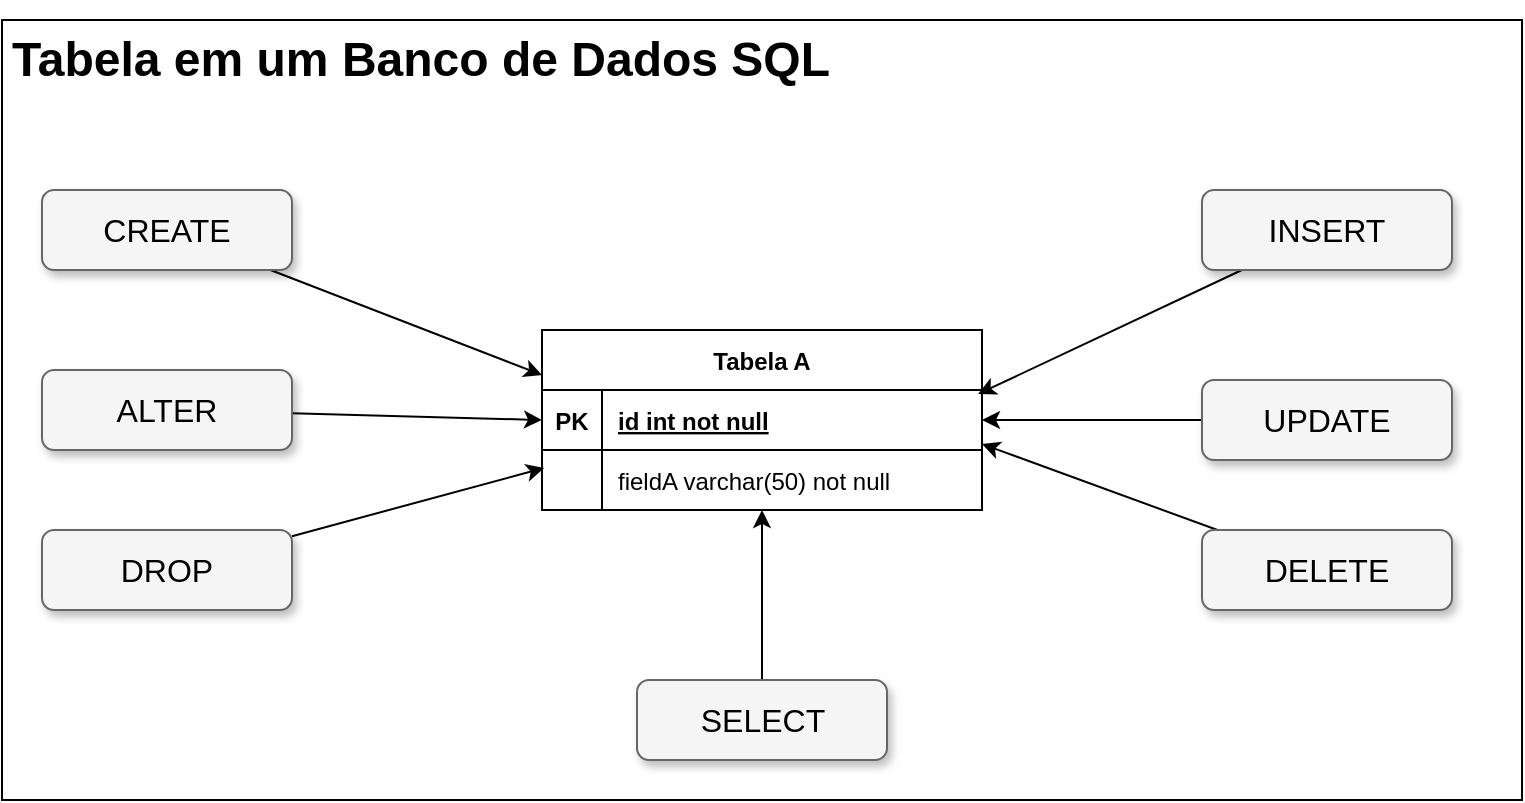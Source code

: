 <mxfile version="13.7.9" type="embed" pages="3"><diagram id="HG-xDJjMGS4tW4KA2N-7" name="Tabela"><mxGraphModel dx="1028" dy="754" grid="0" gridSize="10" guides="1" tooltips="1" connect="1" arrows="1" fold="1" page="0" pageScale="1" pageWidth="827" pageHeight="1169" math="0" shadow="0"><root><mxCell id="0"/><mxCell id="1" parent="0"/><mxCell id="41" value="&lt;h1&gt;Tabela em um Banco de Dados SQL&lt;/h1&gt;" style="text;html=1;fillColor=none;spacing=5;spacingTop=-20;whiteSpace=wrap;overflow=hidden;rounded=0;strokeColor=#000000;" parent="1" vertex="1"><mxGeometry x="40" y="130" width="760" height="390" as="geometry"/></mxCell><mxCell id="35" style="rounded=0;orthogonalLoop=1;jettySize=auto;html=1;entryX=0;entryY=0.25;entryDx=0;entryDy=0;fontSize=25;" parent="1" source="29" target="15" edge="1"><mxGeometry relative="1" as="geometry"/></mxCell><mxCell id="29" value="CREATE" style="whiteSpace=wrap;html=1;rounded=1;shadow=1;strokeWidth=1;fontSize=16;align=center;fillColor=#f5f5f5;strokeColor=#666666;" parent="1" vertex="1"><mxGeometry x="60" y="215" width="125" height="40" as="geometry"/></mxCell><mxCell id="36" style="edgeStyle=none;rounded=0;orthogonalLoop=1;jettySize=auto;html=1;entryX=0;entryY=0.5;entryDx=0;entryDy=0;fontSize=25;" parent="1" source="30" target="16" edge="1"><mxGeometry relative="1" as="geometry"/></mxCell><mxCell id="30" value="ALTER" style="whiteSpace=wrap;html=1;rounded=1;shadow=1;strokeWidth=1;fontSize=16;align=center;fillColor=#f5f5f5;strokeColor=#666666;" parent="1" vertex="1"><mxGeometry x="60" y="305" width="125" height="40" as="geometry"/></mxCell><mxCell id="37" style="edgeStyle=none;rounded=0;orthogonalLoop=1;jettySize=auto;html=1;entryX=0.005;entryY=0.3;entryDx=0;entryDy=0;entryPerimeter=0;fontSize=25;" parent="1" source="31" target="19" edge="1"><mxGeometry relative="1" as="geometry"/></mxCell><mxCell id="31" value="DROP" style="whiteSpace=wrap;html=1;rounded=1;shadow=1;strokeWidth=1;fontSize=16;align=center;fillColor=#f5f5f5;strokeColor=#666666;" parent="1" vertex="1"><mxGeometry x="60" y="385" width="125" height="40" as="geometry"/></mxCell><mxCell id="38" style="edgeStyle=none;rounded=0;orthogonalLoop=1;jettySize=auto;html=1;entryX=0.991;entryY=0.356;entryDx=0;entryDy=0;entryPerimeter=0;fontSize=25;" parent="1" source="32" target="15" edge="1"><mxGeometry relative="1" as="geometry"/></mxCell><mxCell id="32" value="INSERT" style="whiteSpace=wrap;html=1;rounded=1;shadow=1;strokeWidth=1;fontSize=16;align=center;fillColor=#f5f5f5;strokeColor=#666666;" parent="1" vertex="1"><mxGeometry x="640" y="215" width="125" height="40" as="geometry"/></mxCell><mxCell id="39" style="edgeStyle=none;rounded=0;orthogonalLoop=1;jettySize=auto;html=1;fontSize=25;" parent="1" source="33" target="16" edge="1"><mxGeometry relative="1" as="geometry"/></mxCell><mxCell id="33" value="UPDATE" style="whiteSpace=wrap;html=1;rounded=1;shadow=1;strokeWidth=1;fontSize=16;align=center;fillColor=#f5f5f5;strokeColor=#666666;" parent="1" vertex="1"><mxGeometry x="640" y="310" width="125" height="40" as="geometry"/></mxCell><mxCell id="40" style="edgeStyle=none;rounded=0;orthogonalLoop=1;jettySize=auto;html=1;entryX=1;entryY=-0.1;entryDx=0;entryDy=0;entryPerimeter=0;fontSize=25;" parent="1" source="34" target="19" edge="1"><mxGeometry relative="1" as="geometry"/></mxCell><mxCell id="34" value="DELETE" style="whiteSpace=wrap;html=1;rounded=1;shadow=1;strokeWidth=1;fontSize=16;align=center;fillColor=#f5f5f5;strokeColor=#666666;" parent="1" vertex="1"><mxGeometry x="640" y="385" width="125" height="40" as="geometry"/></mxCell><mxCell id="15" value="Tabela A" style="shape=table;startSize=30;container=1;collapsible=1;childLayout=tableLayout;fixedRows=1;rowLines=0;fontStyle=1;align=center;resizeLast=1;fontSize=12;" parent="1" vertex="1"><mxGeometry x="310" y="285" width="220" height="90" as="geometry"/></mxCell><mxCell id="16" value="" style="shape=partialRectangle;collapsible=0;dropTarget=0;pointerEvents=0;fillColor=none;top=0;left=0;bottom=1;right=0;points=[[0,0.5],[1,0.5]];portConstraint=eastwest;fontSize=12;" parent="15" vertex="1"><mxGeometry y="30" width="220" height="30" as="geometry"/></mxCell><mxCell id="17" value="PK" style="shape=partialRectangle;connectable=0;fillColor=none;top=0;left=0;bottom=0;right=0;fontStyle=1;overflow=hidden;fontSize=12;" parent="16" vertex="1"><mxGeometry width="30" height="30" as="geometry"/></mxCell><mxCell id="18" value="id int not null" style="shape=partialRectangle;connectable=0;fillColor=none;top=0;left=0;bottom=0;right=0;align=left;spacingLeft=6;fontStyle=5;overflow=hidden;fontSize=12;" parent="16" vertex="1"><mxGeometry x="30" width="190" height="30" as="geometry"/></mxCell><mxCell id="19" value="" style="shape=partialRectangle;collapsible=0;dropTarget=0;pointerEvents=0;fillColor=none;top=0;left=0;bottom=0;right=0;points=[[0,0.5],[1,0.5]];portConstraint=eastwest;fontSize=12;" parent="15" vertex="1"><mxGeometry y="60" width="220" height="30" as="geometry"/></mxCell><mxCell id="20" value="" style="shape=partialRectangle;connectable=0;fillColor=none;top=0;left=0;bottom=0;right=0;editable=1;overflow=hidden;fontSize=12;" parent="19" vertex="1"><mxGeometry width="30" height="30" as="geometry"/></mxCell><mxCell id="21" value="fieldA varchar(50) not null" style="shape=partialRectangle;connectable=0;fillColor=none;top=0;left=0;bottom=0;right=0;align=left;spacingLeft=6;overflow=hidden;fontSize=12;" parent="19" vertex="1"><mxGeometry x="30" width="190" height="30" as="geometry"/></mxCell><mxCell id="43" style="edgeStyle=none;rounded=0;orthogonalLoop=1;jettySize=auto;html=1;fontSize=25;" parent="1" source="42" target="19" edge="1"><mxGeometry relative="1" as="geometry"/></mxCell><mxCell id="42" value="SELECT" style="whiteSpace=wrap;html=1;rounded=1;shadow=1;strokeWidth=1;fontSize=16;align=center;fillColor=#f5f5f5;strokeColor=#666666;" parent="1" vertex="1"><mxGeometry x="357.5" y="460" width="125" height="40" as="geometry"/></mxCell></root></mxGraphModel></diagram><diagram name="Select" id="_n_W98auBF9eRMgZdzvk"><mxGraphModel dx="1469" dy="1077" grid="0" gridSize="10" guides="1" tooltips="1" connect="1" arrows="1" fold="1" page="0" pageScale="1" pageWidth="827" pageHeight="1169" math="0" shadow="0"><root><mxCell id="fpt21rZaqPMI40TDleuf-0"/><mxCell id="fpt21rZaqPMI40TDleuf-1" parent="fpt21rZaqPMI40TDleuf-0"/><mxCell id="fpt21rZaqPMI40TDleuf-2" value="&lt;h1&gt;Estrutura de um Select&lt;/h1&gt;" style="text;html=1;fillColor=none;spacing=5;spacingTop=-20;whiteSpace=wrap;overflow=hidden;rounded=0;strokeColor=#000000;" parent="fpt21rZaqPMI40TDleuf-1" vertex="1"><mxGeometry x="60" y="130" width="870" height="1000" as="geometry"/></mxCell><mxCell id="fpt21rZaqPMI40TDleuf-10" value="SELECT" style="whiteSpace=wrap;html=1;rounded=1;shadow=1;strokeWidth=1;fontSize=16;align=center;fillColor=#f5f5f5;strokeColor=#666666;" parent="fpt21rZaqPMI40TDleuf-1" vertex="1"><mxGeometry x="90" y="220" width="125" height="40" as="geometry"/></mxCell><mxCell id="fpt21rZaqPMI40TDleuf-12" value="FROM" style="whiteSpace=wrap;html=1;rounded=1;shadow=1;strokeWidth=1;fontSize=16;align=center;fillColor=#f5f5f5;strokeColor=#666666;" parent="fpt21rZaqPMI40TDleuf-1" vertex="1"><mxGeometry x="357.5" y="220" width="125" height="40" as="geometry"/></mxCell><mxCell id="fpt21rZaqPMI40TDleuf-14" value="INNER JOIN" style="whiteSpace=wrap;html=1;rounded=1;shadow=1;strokeWidth=1;fontSize=16;align=center;fillColor=#f5f5f5;strokeColor=#666666;" parent="fpt21rZaqPMI40TDleuf-1" vertex="1"><mxGeometry x="357.5" y="280" width="125" height="40" as="geometry"/></mxCell><mxCell id="fpt21rZaqPMI40TDleuf-23" value="WHERE" style="whiteSpace=wrap;html=1;rounded=1;shadow=1;strokeWidth=1;fontSize=16;align=center;fillColor=#f5f5f5;strokeColor=#666666;" parent="fpt21rZaqPMI40TDleuf-1" vertex="1"><mxGeometry x="97.5" y="480" width="125" height="40" as="geometry"/></mxCell><mxCell id="fpt21rZaqPMI40TDleuf-24" value="&amp;lt;atributos | * &amp;gt;" style="whiteSpace=wrap;html=1;rounded=1;shadow=1;strokeWidth=1;fontSize=16;align=center;fillColor=#f5f5f5;strokeColor=#666666;" parent="fpt21rZaqPMI40TDleuf-1" vertex="1"><mxGeometry x="220" y="220" width="125" height="40" as="geometry"/></mxCell><mxCell id="fpt21rZaqPMI40TDleuf-25" value="&amp;lt;nome tabela&amp;gt;" style="whiteSpace=wrap;html=1;rounded=1;shadow=1;strokeWidth=1;fontSize=16;align=center;fillColor=#f5f5f5;strokeColor=#666666;" parent="fpt21rZaqPMI40TDleuf-1" vertex="1"><mxGeometry x="490" y="220" width="125" height="40" as="geometry"/></mxCell><mxCell id="fpt21rZaqPMI40TDleuf-26" value="&amp;lt;nome tabela&amp;gt;" style="whiteSpace=wrap;html=1;rounded=1;shadow=1;strokeWidth=1;fontSize=16;align=center;fillColor=#f5f5f5;strokeColor=#666666;" parent="fpt21rZaqPMI40TDleuf-1" vertex="1"><mxGeometry x="490" y="280" width="125" height="40" as="geometry"/></mxCell><mxCell id="fpt21rZaqPMI40TDleuf-27" value="&amp;lt;criterio&amp;gt;" style="whiteSpace=wrap;html=1;rounded=1;shadow=1;strokeWidth=1;fontSize=16;align=center;fillColor=#f5f5f5;strokeColor=#666666;" parent="fpt21rZaqPMI40TDleuf-1" vertex="1"><mxGeometry x="227.5" y="480" width="125" height="40" as="geometry"/></mxCell><mxCell id="fpt21rZaqPMI40TDleuf-28" value="AND" style="whiteSpace=wrap;html=1;rounded=1;shadow=1;strokeWidth=1;fontSize=16;align=center;fillColor=#f5f5f5;strokeColor=#666666;" parent="fpt21rZaqPMI40TDleuf-1" vertex="1"><mxGeometry x="365" y="480" width="125" height="40" as="geometry"/></mxCell><mxCell id="fpt21rZaqPMI40TDleuf-29" value="&amp;lt;criterio&amp;gt;" style="whiteSpace=wrap;html=1;rounded=1;shadow=1;strokeWidth=1;fontSize=16;align=center;fillColor=#f5f5f5;strokeColor=#666666;" parent="fpt21rZaqPMI40TDleuf-1" vertex="1"><mxGeometry x="502.5" y="480" width="125" height="40" as="geometry"/></mxCell><mxCell id="fpt21rZaqPMI40TDleuf-30" value="OR" style="whiteSpace=wrap;html=1;rounded=1;shadow=1;strokeWidth=1;fontSize=16;align=center;fillColor=#f5f5f5;strokeColor=#666666;" parent="fpt21rZaqPMI40TDleuf-1" vertex="1"><mxGeometry x="365" y="530" width="125" height="40" as="geometry"/></mxCell><mxCell id="fpt21rZaqPMI40TDleuf-31" value="&amp;lt;criterio&amp;gt;" style="whiteSpace=wrap;html=1;rounded=1;shadow=1;strokeWidth=1;fontSize=16;align=center;fillColor=#f5f5f5;strokeColor=#666666;" parent="fpt21rZaqPMI40TDleuf-1" vertex="1"><mxGeometry x="502.5" y="530" width="125" height="40" as="geometry"/></mxCell><mxCell id="fpt21rZaqPMI40TDleuf-32" value="ON" style="whiteSpace=wrap;html=1;rounded=1;shadow=1;strokeWidth=1;fontSize=16;align=center;fillColor=#f5f5f5;strokeColor=#666666;" parent="fpt21rZaqPMI40TDleuf-1" vertex="1"><mxGeometry x="490" y="330" width="125" height="40" as="geometry"/></mxCell><mxCell id="fpt21rZaqPMI40TDleuf-33" value="&amp;lt;criterio&amp;gt;" style="whiteSpace=wrap;html=1;rounded=1;shadow=1;strokeWidth=1;fontSize=16;align=center;fillColor=#f5f5f5;strokeColor=#666666;" parent="fpt21rZaqPMI40TDleuf-1" vertex="1"><mxGeometry x="620" y="330" width="125" height="40" as="geometry"/></mxCell><mxCell id="fpt21rZaqPMI40TDleuf-34" value="&amp;lt;outros joins&amp;gt;" style="whiteSpace=wrap;html=1;rounded=1;shadow=1;strokeWidth=1;fontSize=16;align=center;fillColor=#f5f5f5;strokeColor=#666666;" parent="fpt21rZaqPMI40TDleuf-1" vertex="1"><mxGeometry x="358.75" y="375" width="125" height="40" as="geometry"/></mxCell><mxCell id="fpt21rZaqPMI40TDleuf-35" value="&amp;lt;nome tabela&amp;gt;" style="whiteSpace=wrap;html=1;rounded=1;shadow=1;strokeWidth=1;fontSize=16;align=center;fillColor=#f5f5f5;strokeColor=#666666;" parent="fpt21rZaqPMI40TDleuf-1" vertex="1"><mxGeometry x="491.25" y="375" width="125" height="40" as="geometry"/></mxCell><mxCell id="fpt21rZaqPMI40TDleuf-36" value="ON" style="whiteSpace=wrap;html=1;rounded=1;shadow=1;strokeWidth=1;fontSize=16;align=center;fillColor=#f5f5f5;strokeColor=#666666;" parent="fpt21rZaqPMI40TDleuf-1" vertex="1"><mxGeometry x="491.25" y="425" width="125" height="40" as="geometry"/></mxCell><mxCell id="fpt21rZaqPMI40TDleuf-37" value="&amp;lt;criterio&amp;gt;" style="whiteSpace=wrap;html=1;rounded=1;shadow=1;strokeWidth=1;fontSize=16;align=center;fillColor=#f5f5f5;strokeColor=#666666;" parent="fpt21rZaqPMI40TDleuf-1" vertex="1"><mxGeometry x="621.25" y="425" width="125" height="40" as="geometry"/></mxCell><mxCell id="fpt21rZaqPMI40TDleuf-38" value="BETWEEN" style="whiteSpace=wrap;html=1;rounded=1;shadow=1;strokeWidth=1;fontSize=16;align=center;fillColor=#f5f5f5;strokeColor=#666666;" parent="fpt21rZaqPMI40TDleuf-1" vertex="1"><mxGeometry x="365" y="580" width="125" height="40" as="geometry"/></mxCell><mxCell id="fpt21rZaqPMI40TDleuf-39" value="&amp;lt;criterio&amp;gt;" style="whiteSpace=wrap;html=1;rounded=1;shadow=1;strokeWidth=1;fontSize=16;align=center;fillColor=#f5f5f5;strokeColor=#666666;" parent="fpt21rZaqPMI40TDleuf-1" vertex="1"><mxGeometry x="502.5" y="580" width="125" height="40" as="geometry"/></mxCell><mxCell id="fpt21rZaqPMI40TDleuf-40" value="AND" style="whiteSpace=wrap;html=1;rounded=1;shadow=1;strokeWidth=1;fontSize=16;align=center;fillColor=#f5f5f5;strokeColor=#666666;" parent="fpt21rZaqPMI40TDleuf-1" vertex="1"><mxGeometry x="630" y="580" width="125" height="40" as="geometry"/></mxCell><mxCell id="fpt21rZaqPMI40TDleuf-41" value="&amp;lt;criterio&amp;gt;" style="whiteSpace=wrap;html=1;rounded=1;shadow=1;strokeWidth=1;fontSize=16;align=center;fillColor=#f5f5f5;strokeColor=#666666;" parent="fpt21rZaqPMI40TDleuf-1" vertex="1"><mxGeometry x="767.5" y="580" width="125" height="40" as="geometry"/></mxCell><mxCell id="fpt21rZaqPMI40TDleuf-42" value="LIKE" style="whiteSpace=wrap;html=1;rounded=1;shadow=1;strokeWidth=1;fontSize=16;align=center;fillColor=#f5f5f5;strokeColor=#666666;" parent="fpt21rZaqPMI40TDleuf-1" vertex="1"><mxGeometry x="366.25" y="630" width="125" height="40" as="geometry"/></mxCell><mxCell id="fpt21rZaqPMI40TDleuf-43" value="&amp;lt;criterio&amp;gt;" style="whiteSpace=wrap;html=1;rounded=1;shadow=1;strokeWidth=1;fontSize=16;align=center;fillColor=#f5f5f5;strokeColor=#666666;" parent="fpt21rZaqPMI40TDleuf-1" vertex="1"><mxGeometry x="502.5" y="630" width="125" height="40" as="geometry"/></mxCell><mxCell id="fpt21rZaqPMI40TDleuf-44" value="GROUP BY" style="whiteSpace=wrap;html=1;rounded=1;shadow=1;strokeWidth=1;fontSize=16;align=center;fillColor=#f5f5f5;strokeColor=#666666;" parent="fpt21rZaqPMI40TDleuf-1" vertex="1"><mxGeometry x="102.5" y="750" width="125" height="40" as="geometry"/></mxCell><mxCell id="fpt21rZaqPMI40TDleuf-45" value="&amp;lt;atributos&amp;gt;" style="whiteSpace=wrap;html=1;rounded=1;shadow=1;strokeWidth=1;fontSize=16;align=center;fillColor=#f5f5f5;strokeColor=#666666;" parent="fpt21rZaqPMI40TDleuf-1" vertex="1"><mxGeometry x="232.5" y="750" width="125" height="40" as="geometry"/></mxCell><mxCell id="fpt21rZaqPMI40TDleuf-46" value="HAVING" style="whiteSpace=wrap;html=1;rounded=1;shadow=1;strokeWidth=1;fontSize=16;align=center;fillColor=#f5f5f5;strokeColor=#666666;" parent="fpt21rZaqPMI40TDleuf-1" vertex="1"><mxGeometry x="102.5" y="800" width="125" height="40" as="geometry"/></mxCell><mxCell id="fpt21rZaqPMI40TDleuf-48" value="&amp;lt;criterio&amp;gt;" style="whiteSpace=wrap;html=1;rounded=1;shadow=1;strokeWidth=1;fontSize=16;align=center;fillColor=#f5f5f5;strokeColor=#666666;" parent="fpt21rZaqPMI40TDleuf-1" vertex="1"><mxGeometry x="232.5" y="800" width="125" height="40" as="geometry"/></mxCell><mxCell id="fpt21rZaqPMI40TDleuf-49" value="AND" style="whiteSpace=wrap;html=1;rounded=1;shadow=1;strokeWidth=1;fontSize=16;align=center;fillColor=#f5f5f5;strokeColor=#666666;" parent="fpt21rZaqPMI40TDleuf-1" vertex="1"><mxGeometry x="370" y="800" width="125" height="40" as="geometry"/></mxCell><mxCell id="fpt21rZaqPMI40TDleuf-50" value="&amp;lt;criterio&amp;gt;" style="whiteSpace=wrap;html=1;rounded=1;shadow=1;strokeWidth=1;fontSize=16;align=center;fillColor=#f5f5f5;strokeColor=#666666;" parent="fpt21rZaqPMI40TDleuf-1" vertex="1"><mxGeometry x="507.5" y="800" width="125" height="40" as="geometry"/></mxCell><mxCell id="fpt21rZaqPMI40TDleuf-51" value="OR" style="whiteSpace=wrap;html=1;rounded=1;shadow=1;strokeWidth=1;fontSize=16;align=center;fillColor=#f5f5f5;strokeColor=#666666;" parent="fpt21rZaqPMI40TDleuf-1" vertex="1"><mxGeometry x="370" y="850" width="125" height="40" as="geometry"/></mxCell><mxCell id="fpt21rZaqPMI40TDleuf-52" value="&amp;lt;criterio&amp;gt;" style="whiteSpace=wrap;html=1;rounded=1;shadow=1;strokeWidth=1;fontSize=16;align=center;fillColor=#f5f5f5;strokeColor=#666666;" parent="fpt21rZaqPMI40TDleuf-1" vertex="1"><mxGeometry x="507.5" y="850" width="125" height="40" as="geometry"/></mxCell><mxCell id="fpt21rZaqPMI40TDleuf-53" value="BETWEEN" style="whiteSpace=wrap;html=1;rounded=1;shadow=1;strokeWidth=1;fontSize=16;align=center;fillColor=#f5f5f5;strokeColor=#666666;" parent="fpt21rZaqPMI40TDleuf-1" vertex="1"><mxGeometry x="370" y="900" width="125" height="40" as="geometry"/></mxCell><mxCell id="fpt21rZaqPMI40TDleuf-54" value="&amp;lt;criterio&amp;gt;" style="whiteSpace=wrap;html=1;rounded=1;shadow=1;strokeWidth=1;fontSize=16;align=center;fillColor=#f5f5f5;strokeColor=#666666;" parent="fpt21rZaqPMI40TDleuf-1" vertex="1"><mxGeometry x="507.5" y="900" width="125" height="40" as="geometry"/></mxCell><mxCell id="fpt21rZaqPMI40TDleuf-55" value="AND" style="whiteSpace=wrap;html=1;rounded=1;shadow=1;strokeWidth=1;fontSize=16;align=center;fillColor=#f5f5f5;strokeColor=#666666;" parent="fpt21rZaqPMI40TDleuf-1" vertex="1"><mxGeometry x="635" y="900" width="125" height="40" as="geometry"/></mxCell><mxCell id="fpt21rZaqPMI40TDleuf-56" value="&amp;lt;criterio&amp;gt;" style="whiteSpace=wrap;html=1;rounded=1;shadow=1;strokeWidth=1;fontSize=16;align=center;fillColor=#f5f5f5;strokeColor=#666666;" parent="fpt21rZaqPMI40TDleuf-1" vertex="1"><mxGeometry x="772.5" y="900" width="125" height="40" as="geometry"/></mxCell><mxCell id="fpt21rZaqPMI40TDleuf-57" value="LIKE" style="whiteSpace=wrap;html=1;rounded=1;shadow=1;strokeWidth=1;fontSize=16;align=center;fillColor=#f5f5f5;strokeColor=#666666;" parent="fpt21rZaqPMI40TDleuf-1" vertex="1"><mxGeometry x="371.25" y="950" width="125" height="40" as="geometry"/></mxCell><mxCell id="fpt21rZaqPMI40TDleuf-58" value="&amp;lt;criterio&amp;gt;" style="whiteSpace=wrap;html=1;rounded=1;shadow=1;strokeWidth=1;fontSize=16;align=center;fillColor=#f5f5f5;strokeColor=#666666;" parent="fpt21rZaqPMI40TDleuf-1" vertex="1"><mxGeometry x="507.5" y="950" width="125" height="40" as="geometry"/></mxCell><mxCell id="fpt21rZaqPMI40TDleuf-59" value="&amp;lt;demais operadores possiveis&amp;gt;" style="whiteSpace=wrap;html=1;rounded=1;shadow=1;strokeWidth=1;fontSize=16;align=center;fillColor=#f5f5f5;strokeColor=#666666;" parent="fpt21rZaqPMI40TDleuf-1" vertex="1"><mxGeometry x="365" y="680" width="265" height="40" as="geometry"/></mxCell><mxCell id="fpt21rZaqPMI40TDleuf-60" value="&amp;lt;demais operadores possiveis&amp;gt;" style="whiteSpace=wrap;html=1;rounded=1;shadow=1;strokeWidth=1;fontSize=16;align=center;fillColor=#f5f5f5;strokeColor=#666666;" parent="fpt21rZaqPMI40TDleuf-1" vertex="1"><mxGeometry x="371.25" y="1000" width="258.75" height="40" as="geometry"/></mxCell><mxCell id="fpt21rZaqPMI40TDleuf-61" value="ORDER BY" style="whiteSpace=wrap;html=1;rounded=1;shadow=1;strokeWidth=1;fontSize=16;align=center;fillColor=#f5f5f5;strokeColor=#666666;" parent="fpt21rZaqPMI40TDleuf-1" vertex="1"><mxGeometry x="107.5" y="1050" width="125" height="40" as="geometry"/></mxCell><mxCell id="fpt21rZaqPMI40TDleuf-62" value="&amp;lt;atributos&amp;gt;" style="whiteSpace=wrap;html=1;rounded=1;shadow=1;strokeWidth=1;fontSize=16;align=center;fillColor=#f5f5f5;strokeColor=#666666;" parent="fpt21rZaqPMI40TDleuf-1" vertex="1"><mxGeometry x="240" y="1050" width="125" height="40" as="geometry"/></mxCell></root></mxGraphModel></diagram><diagram id="H7tbq46ziS2yzMEBQgrO" name="View"><mxGraphModel dx="2113" dy="1257" grid="0" gridSize="5" guides="1" tooltips="1" connect="1" arrows="1" fold="1" page="0" pageScale="1" pageWidth="827" pageHeight="1169" math="0" shadow="0"><root><mxCell id="qYULxmAcrO-K-1smGcCk-0"/><mxCell id="qYULxmAcrO-K-1smGcCk-1" parent="qYULxmAcrO-K-1smGcCk-0"/><mxCell id="6KriA0YIbl5h3MBTgzVv-0" value="&lt;h1&gt;View em um Banco de Dados SQL&lt;/h1&gt;" style="text;html=1;fillColor=none;spacing=5;spacingTop=-20;whiteSpace=wrap;overflow=hidden;rounded=0;strokeColor=#000000;" parent="qYULxmAcrO-K-1smGcCk-1" vertex="1"><mxGeometry x="-40" y="200" width="1475" height="535" as="geometry"/></mxCell><mxCell id="xla7DVfD7_KC19IhaXi2-87" style="edgeStyle=none;rounded=0;orthogonalLoop=1;jettySize=auto;html=1;entryX=0;entryY=0.5;entryDx=0;entryDy=0;fontSize=16;" parent="qYULxmAcrO-K-1smGcCk-1" source="xla7DVfD7_KC19IhaXi2-0" target="xla7DVfD7_KC19IhaXi2-81" edge="1"><mxGeometry relative="1" as="geometry"/></mxCell><mxCell id="xla7DVfD7_KC19IhaXi2-0" value="&lt;h1 style=&quot;font-size: 16px;&quot;&gt;Estrutura de um Select&lt;/h1&gt;" style="text;html=1;fillColor=none;spacing=5;spacingTop=-20;whiteSpace=wrap;overflow=hidden;rounded=0;strokeColor=#000000;fontSize=16;" parent="qYULxmAcrO-K-1smGcCk-1" vertex="1"><mxGeometry x="380" y="330" width="360" height="340" as="geometry"/></mxCell><mxCell id="xla7DVfD7_KC19IhaXi2-61" style="edgeStyle=none;rounded=0;orthogonalLoop=1;jettySize=auto;html=1;entryX=0;entryY=0.25;entryDx=0;entryDy=0;fontSize=16;" parent="qYULxmAcrO-K-1smGcCk-1" source="6KriA0YIbl5h3MBTgzVv-2" target="xla7DVfD7_KC19IhaXi2-57" edge="1"><mxGeometry relative="1" as="geometry"/></mxCell><mxCell id="6KriA0YIbl5h3MBTgzVv-2" value="CREATE&lt;br&gt;OR&lt;br&gt;REPLACE" style="whiteSpace=wrap;html=1;rounded=1;shadow=1;strokeWidth=1;fontSize=16;align=center;fillColor=#f5f5f5;strokeColor=#666666;" parent="qYULxmAcrO-K-1smGcCk-1" vertex="1"><mxGeometry x="-10" y="380" width="130" height="80" as="geometry"/></mxCell><mxCell id="xla7DVfD7_KC19IhaXi2-63" style="edgeStyle=none;rounded=0;orthogonalLoop=1;jettySize=auto;html=1;fontSize=16;" parent="qYULxmAcrO-K-1smGcCk-1" source="6KriA0YIbl5h3MBTgzVv-4" target="xla7DVfD7_KC19IhaXi2-57" edge="1"><mxGeometry relative="1" as="geometry"/></mxCell><mxCell id="6KriA0YIbl5h3MBTgzVv-4" value="ALTER" style="whiteSpace=wrap;html=1;rounded=1;shadow=1;strokeWidth=1;fontSize=16;align=center;fillColor=#f5f5f5;strokeColor=#666666;" parent="qYULxmAcrO-K-1smGcCk-1" vertex="1"><mxGeometry x="-5" y="555" width="125" height="40" as="geometry"/></mxCell><mxCell id="xla7DVfD7_KC19IhaXi2-1" value="SELECT" style="whiteSpace=wrap;html=1;rounded=1;shadow=1;strokeWidth=1;fontSize=6;align=center;fillColor=#f5f5f5;strokeColor=#666666;" parent="qYULxmAcrO-K-1smGcCk-1" vertex="1"><mxGeometry x="390" y="360" width="60" height="20" as="geometry"/></mxCell><mxCell id="xla7DVfD7_KC19IhaXi2-2" value="FROM" style="whiteSpace=wrap;html=1;rounded=1;shadow=1;strokeWidth=1;fontSize=6;align=center;fillColor=#f5f5f5;strokeColor=#666666;" parent="qYULxmAcrO-K-1smGcCk-1" vertex="1"><mxGeometry x="527.5" y="360" width="60" height="20" as="geometry"/></mxCell><mxCell id="xla7DVfD7_KC19IhaXi2-3" value="INNER JOIN" style="whiteSpace=wrap;html=1;rounded=1;shadow=1;strokeWidth=1;fontSize=6;align=center;fillColor=#f5f5f5;strokeColor=#666666;" parent="qYULxmAcrO-K-1smGcCk-1" vertex="1"><mxGeometry x="527.5" y="390" width="60" height="20" as="geometry"/></mxCell><mxCell id="xla7DVfD7_KC19IhaXi2-4" value="WHERE" style="whiteSpace=wrap;html=1;rounded=1;shadow=1;strokeWidth=1;fontSize=6;align=center;fillColor=#f5f5f5;strokeColor=#666666;" parent="qYULxmAcrO-K-1smGcCk-1" vertex="1"><mxGeometry x="390" y="500" width="60" height="20" as="geometry"/></mxCell><mxCell id="xla7DVfD7_KC19IhaXi2-5" value="&amp;lt;atributos | * &amp;gt;" style="whiteSpace=wrap;html=1;rounded=1;shadow=1;strokeWidth=1;fontSize=6;align=center;fillColor=#f5f5f5;strokeColor=#666666;" parent="qYULxmAcrO-K-1smGcCk-1" vertex="1"><mxGeometry x="457.5" y="360" width="60" height="20" as="geometry"/></mxCell><mxCell id="xla7DVfD7_KC19IhaXi2-6" value="&amp;lt;nome tabela&amp;gt;" style="whiteSpace=wrap;html=1;rounded=1;shadow=1;strokeWidth=1;fontSize=6;align=center;fillColor=#f5f5f5;strokeColor=#666666;" parent="qYULxmAcrO-K-1smGcCk-1" vertex="1"><mxGeometry x="592.5" y="360" width="60" height="20" as="geometry"/></mxCell><mxCell id="xla7DVfD7_KC19IhaXi2-7" value="&amp;lt;nome tabela&amp;gt;" style="whiteSpace=wrap;html=1;rounded=1;shadow=1;strokeWidth=1;fontSize=6;align=center;fillColor=#f5f5f5;strokeColor=#666666;" parent="qYULxmAcrO-K-1smGcCk-1" vertex="1"><mxGeometry x="592.5" y="390" width="60" height="20" as="geometry"/></mxCell><mxCell id="xla7DVfD7_KC19IhaXi2-8" value="&amp;lt;criterio&amp;gt;" style="whiteSpace=wrap;html=1;rounded=1;shadow=1;strokeWidth=1;fontSize=6;align=center;fillColor=#f5f5f5;strokeColor=#666666;" parent="qYULxmAcrO-K-1smGcCk-1" vertex="1"><mxGeometry x="456.25" y="500" width="60" height="20" as="geometry"/></mxCell><mxCell id="xla7DVfD7_KC19IhaXi2-9" value="AND" style="whiteSpace=wrap;html=1;rounded=1;shadow=1;strokeWidth=1;fontSize=6;align=center;fillColor=#f5f5f5;strokeColor=#666666;" parent="qYULxmAcrO-K-1smGcCk-1" vertex="1"><mxGeometry x="517.5" y="500" width="60" height="20" as="geometry"/></mxCell><mxCell id="xla7DVfD7_KC19IhaXi2-10" value="&amp;lt;criterio&amp;gt;" style="whiteSpace=wrap;html=1;rounded=1;shadow=1;strokeWidth=1;fontSize=6;align=center;fillColor=#f5f5f5;strokeColor=#666666;" parent="qYULxmAcrO-K-1smGcCk-1" vertex="1"><mxGeometry x="587.5" y="500" width="60" height="20" as="geometry"/></mxCell><mxCell id="xla7DVfD7_KC19IhaXi2-11" value="OR" style="whiteSpace=wrap;html=1;rounded=1;shadow=1;strokeWidth=1;fontSize=6;align=center;fillColor=#f5f5f5;strokeColor=#666666;" parent="qYULxmAcrO-K-1smGcCk-1" vertex="1"><mxGeometry x="456.25" y="530" width="60" height="20" as="geometry"/></mxCell><mxCell id="xla7DVfD7_KC19IhaXi2-12" value="&amp;lt;criterio&amp;gt;" style="whiteSpace=wrap;html=1;rounded=1;shadow=1;strokeWidth=1;fontSize=6;align=center;fillColor=#f5f5f5;strokeColor=#666666;" parent="qYULxmAcrO-K-1smGcCk-1" vertex="1"><mxGeometry x="517.5" y="530" width="60" height="20" as="geometry"/></mxCell><mxCell id="xla7DVfD7_KC19IhaXi2-13" value="ON" style="whiteSpace=wrap;html=1;rounded=1;shadow=1;strokeWidth=1;fontSize=6;align=center;fillColor=#f5f5f5;strokeColor=#666666;" parent="qYULxmAcrO-K-1smGcCk-1" vertex="1"><mxGeometry x="592.5" y="415" width="60" height="20" as="geometry"/></mxCell><mxCell id="xla7DVfD7_KC19IhaXi2-14" value="&amp;lt;criterio&amp;gt;" style="whiteSpace=wrap;html=1;rounded=1;shadow=1;strokeWidth=1;fontSize=6;align=center;fillColor=#f5f5f5;strokeColor=#666666;" parent="qYULxmAcrO-K-1smGcCk-1" vertex="1"><mxGeometry x="658.75" y="415" width="60" height="20" as="geometry"/></mxCell><mxCell id="xla7DVfD7_KC19IhaXi2-15" value="&amp;lt;outros joins&amp;gt;" style="whiteSpace=wrap;html=1;rounded=1;shadow=1;strokeWidth=1;fontSize=6;align=center;fillColor=#f5f5f5;strokeColor=#666666;" parent="qYULxmAcrO-K-1smGcCk-1" vertex="1"><mxGeometry x="527.5" y="445" width="60" height="20" as="geometry"/></mxCell><mxCell id="xla7DVfD7_KC19IhaXi2-16" value="&amp;lt;nome tabela&amp;gt;" style="whiteSpace=wrap;html=1;rounded=1;shadow=1;strokeWidth=1;fontSize=6;align=center;fillColor=#f5f5f5;strokeColor=#666666;" parent="qYULxmAcrO-K-1smGcCk-1" vertex="1"><mxGeometry x="592.5" y="445" width="60" height="20" as="geometry"/></mxCell><mxCell id="xla7DVfD7_KC19IhaXi2-17" value="ON" style="whiteSpace=wrap;html=1;rounded=1;shadow=1;strokeWidth=1;fontSize=6;align=center;fillColor=#f5f5f5;strokeColor=#666666;" parent="qYULxmAcrO-K-1smGcCk-1" vertex="1"><mxGeometry x="592.5" y="470" width="60" height="20" as="geometry"/></mxCell><mxCell id="xla7DVfD7_KC19IhaXi2-18" value="&amp;lt;criterio&amp;gt;" style="whiteSpace=wrap;html=1;rounded=1;shadow=1;strokeWidth=1;fontSize=6;align=center;fillColor=#f5f5f5;strokeColor=#666666;" parent="qYULxmAcrO-K-1smGcCk-1" vertex="1"><mxGeometry x="658.75" y="470" width="60" height="20" as="geometry"/></mxCell><mxCell id="xla7DVfD7_KC19IhaXi2-19" value="BETWEEN" style="whiteSpace=wrap;html=1;rounded=1;shadow=1;strokeWidth=1;fontSize=6;align=center;fillColor=#f5f5f5;strokeColor=#666666;" parent="qYULxmAcrO-K-1smGcCk-1" vertex="1"><mxGeometry x="456.25" y="555" width="60" height="20" as="geometry"/></mxCell><mxCell id="xla7DVfD7_KC19IhaXi2-20" value="&amp;lt;criterio&amp;gt;" style="whiteSpace=wrap;html=1;rounded=1;shadow=1;strokeWidth=1;fontSize=6;align=center;fillColor=#f5f5f5;strokeColor=#666666;" parent="qYULxmAcrO-K-1smGcCk-1" vertex="1"><mxGeometry x="517.5" y="555" width="60" height="20" as="geometry"/></mxCell><mxCell id="xla7DVfD7_KC19IhaXi2-21" value="AND" style="whiteSpace=wrap;html=1;rounded=1;shadow=1;strokeWidth=1;fontSize=6;align=center;fillColor=#f5f5f5;strokeColor=#666666;" parent="qYULxmAcrO-K-1smGcCk-1" vertex="1"><mxGeometry x="587.5" y="555" width="60" height="20" as="geometry"/></mxCell><mxCell id="xla7DVfD7_KC19IhaXi2-22" value="&amp;lt;criterio&amp;gt;" style="whiteSpace=wrap;html=1;rounded=1;shadow=1;strokeWidth=1;fontSize=6;align=center;fillColor=#f5f5f5;strokeColor=#666666;" parent="qYULxmAcrO-K-1smGcCk-1" vertex="1"><mxGeometry x="653.75" y="555" width="60" height="20" as="geometry"/></mxCell><mxCell id="xla7DVfD7_KC19IhaXi2-23" value="LIKE" style="whiteSpace=wrap;html=1;rounded=1;shadow=1;strokeWidth=1;fontSize=6;align=center;fillColor=#f5f5f5;strokeColor=#666666;" parent="qYULxmAcrO-K-1smGcCk-1" vertex="1"><mxGeometry x="457.5" y="585" width="60" height="20" as="geometry"/></mxCell><mxCell id="xla7DVfD7_KC19IhaXi2-24" value="&amp;lt;criterio&amp;gt;" style="whiteSpace=wrap;html=1;rounded=1;shadow=1;strokeWidth=1;fontSize=6;align=center;fillColor=#f5f5f5;strokeColor=#666666;" parent="qYULxmAcrO-K-1smGcCk-1" vertex="1"><mxGeometry x="517.5" y="585" width="60" height="20" as="geometry"/></mxCell><mxCell id="xla7DVfD7_KC19IhaXi2-39" value="&amp;lt;demais operadores possiveis&amp;gt;" style="whiteSpace=wrap;html=1;rounded=1;shadow=1;strokeWidth=1;fontSize=6;align=center;fillColor=#f5f5f5;strokeColor=#666666;" parent="qYULxmAcrO-K-1smGcCk-1" vertex="1"><mxGeometry x="457.5" y="610" width="60" height="20" as="geometry"/></mxCell><mxCell id="xla7DVfD7_KC19IhaXi2-45" value="&amp;lt;restante do sql&amp;gt;" style="whiteSpace=wrap;html=1;rounded=1;shadow=1;strokeWidth=1;fontSize=6;align=center;fillColor=#f5f5f5;strokeColor=#666666;" parent="qYULxmAcrO-K-1smGcCk-1" vertex="1"><mxGeometry x="390" y="640" width="60" height="20" as="geometry"/></mxCell><mxCell id="xla7DVfD7_KC19IhaXi2-65" style="edgeStyle=none;rounded=0;orthogonalLoop=1;jettySize=auto;html=1;entryX=0;entryY=0.5;entryDx=0;entryDy=0;fontSize=16;" parent="qYULxmAcrO-K-1smGcCk-1" source="xla7DVfD7_KC19IhaXi2-57" target="xla7DVfD7_KC19IhaXi2-0" edge="1"><mxGeometry relative="1" as="geometry"/></mxCell><mxCell id="xla7DVfD7_KC19IhaXi2-57" value="UTILIZA UM&lt;br&gt;SQL&lt;br&gt;COMO BASE&lt;br&gt;DA VIEW" style="whiteSpace=wrap;html=1;rounded=1;shadow=1;strokeWidth=1;fontSize=16;align=center;fillColor=#f5f5f5;strokeColor=#666666;" parent="qYULxmAcrO-K-1smGcCk-1" vertex="1"><mxGeometry x="205" y="440" width="125" height="110" as="geometry"/></mxCell><mxCell id="xla7DVfD7_KC19IhaXi2-74" value="View A" style="shape=table;startSize=30;container=1;collapsible=1;childLayout=tableLayout;fixedRows=1;rowLines=0;fontStyle=1;align=center;resizeLast=1;fontSize=16;" parent="qYULxmAcrO-K-1smGcCk-1" vertex="1"><mxGeometry x="865" y="420" width="180" height="130" as="geometry"/></mxCell><mxCell id="xla7DVfD7_KC19IhaXi2-78" value="" style="shape=partialRectangle;collapsible=0;dropTarget=0;pointerEvents=0;fillColor=none;top=0;left=0;bottom=0;right=0;points=[[0,0.5],[1,0.5]];portConstraint=eastwest;" parent="xla7DVfD7_KC19IhaXi2-74" vertex="1"><mxGeometry y="30" width="180" height="30" as="geometry"/></mxCell><mxCell id="xla7DVfD7_KC19IhaXi2-79" value="" style="shape=partialRectangle;connectable=0;fillColor=none;top=0;left=0;bottom=0;right=0;editable=1;overflow=hidden;" parent="xla7DVfD7_KC19IhaXi2-78" vertex="1"><mxGeometry width="30" height="30" as="geometry"/></mxCell><mxCell id="xla7DVfD7_KC19IhaXi2-80" value="campoA &lt;tipo herdado&gt;" style="shape=partialRectangle;connectable=0;fillColor=none;top=0;left=0;bottom=0;right=0;align=left;spacingLeft=6;overflow=hidden;" parent="xla7DVfD7_KC19IhaXi2-78" vertex="1"><mxGeometry x="30" width="150" height="30" as="geometry"/></mxCell><mxCell id="xla7DVfD7_KC19IhaXi2-81" value="" style="shape=partialRectangle;collapsible=0;dropTarget=0;pointerEvents=0;fillColor=none;top=0;left=0;bottom=0;right=0;points=[[0,0.5],[1,0.5]];portConstraint=eastwest;" parent="xla7DVfD7_KC19IhaXi2-74" vertex="1"><mxGeometry y="60" width="180" height="30" as="geometry"/></mxCell><mxCell id="xla7DVfD7_KC19IhaXi2-82" value="" style="shape=partialRectangle;connectable=0;fillColor=none;top=0;left=0;bottom=0;right=0;editable=1;overflow=hidden;" parent="xla7DVfD7_KC19IhaXi2-81" vertex="1"><mxGeometry width="30" height="30" as="geometry"/></mxCell><mxCell id="xla7DVfD7_KC19IhaXi2-83" value="campoB &lt;tipo herdado&gt;" style="shape=partialRectangle;connectable=0;fillColor=none;top=0;left=0;bottom=0;right=0;align=left;spacingLeft=6;overflow=hidden;" parent="xla7DVfD7_KC19IhaXi2-81" vertex="1"><mxGeometry x="30" width="150" height="30" as="geometry"/></mxCell><mxCell id="xla7DVfD7_KC19IhaXi2-84" value="" style="shape=partialRectangle;collapsible=0;dropTarget=0;pointerEvents=0;fillColor=none;top=0;left=0;bottom=0;right=0;points=[[0,0.5],[1,0.5]];portConstraint=eastwest;" parent="xla7DVfD7_KC19IhaXi2-74" vertex="1"><mxGeometry y="90" width="180" height="30" as="geometry"/></mxCell><mxCell id="xla7DVfD7_KC19IhaXi2-85" value="" style="shape=partialRectangle;connectable=0;fillColor=none;top=0;left=0;bottom=0;right=0;editable=1;overflow=hidden;" parent="xla7DVfD7_KC19IhaXi2-84" vertex="1"><mxGeometry width="30" height="30" as="geometry"/></mxCell><mxCell id="xla7DVfD7_KC19IhaXi2-86" value="campoC &lt;tipo herdado&gt;" style="shape=partialRectangle;connectable=0;fillColor=none;top=0;left=0;bottom=0;right=0;align=left;spacingLeft=6;overflow=hidden;" parent="xla7DVfD7_KC19IhaXi2-84" vertex="1"><mxGeometry x="30" width="150" height="30" as="geometry"/></mxCell><mxCell id="xla7DVfD7_KC19IhaXi2-89" style="edgeStyle=none;rounded=0;orthogonalLoop=1;jettySize=auto;html=1;fontSize=16;" parent="qYULxmAcrO-K-1smGcCk-1" source="xla7DVfD7_KC19IhaXi2-88" edge="1"><mxGeometry relative="1" as="geometry"><mxPoint x="962.5" y="555" as="targetPoint"/></mxGeometry></mxCell><mxCell id="xla7DVfD7_KC19IhaXi2-88" value="SELECT" style="whiteSpace=wrap;html=1;rounded=1;shadow=1;strokeWidth=1;fontSize=16;align=center;fillColor=#f5f5f5;strokeColor=#666666;" parent="qYULxmAcrO-K-1smGcCk-1" vertex="1"><mxGeometry x="900" y="635" width="125" height="40" as="geometry"/></mxCell><mxCell id="xla7DVfD7_KC19IhaXi2-91" style="edgeStyle=none;rounded=0;orthogonalLoop=1;jettySize=auto;html=1;entryX=0.5;entryY=0;entryDx=0;entryDy=0;fontSize=16;" parent="qYULxmAcrO-K-1smGcCk-1" source="xla7DVfD7_KC19IhaXi2-90" target="xla7DVfD7_KC19IhaXi2-74" edge="1"><mxGeometry relative="1" as="geometry"/></mxCell><mxCell id="xla7DVfD7_KC19IhaXi2-90" value="DROP" style="whiteSpace=wrap;html=1;rounded=1;shadow=1;strokeWidth=1;fontSize=16;align=center;fillColor=#f5f5f5;strokeColor=#666666;" parent="qYULxmAcrO-K-1smGcCk-1" vertex="1"><mxGeometry x="892.5" y="250" width="125" height="40" as="geometry"/></mxCell><mxCell id="xla7DVfD7_KC19IhaXi2-92" value="INSERT" style="whiteSpace=wrap;html=1;rounded=1;shadow=1;strokeWidth=1;fontSize=16;align=center;fillColor=#f5f5f5;strokeColor=#666666;" parent="qYULxmAcrO-K-1smGcCk-1" vertex="1"><mxGeometry x="1265" y="400" width="125" height="40" as="geometry"/></mxCell><mxCell id="xla7DVfD7_KC19IhaXi2-96" style="edgeStyle=none;rounded=0;orthogonalLoop=1;jettySize=auto;html=1;entryX=1;entryY=0.5;entryDx=0;entryDy=0;fontSize=16;" parent="qYULxmAcrO-K-1smGcCk-1" source="xla7DVfD7_KC19IhaXi2-101" target="xla7DVfD7_KC19IhaXi2-81" edge="1"><mxGeometry relative="1" as="geometry"/></mxCell><mxCell id="xla7DVfD7_KC19IhaXi2-93" value="UPDATE" style="whiteSpace=wrap;html=1;rounded=1;shadow=1;strokeWidth=1;fontSize=16;align=center;fillColor=#f5f5f5;strokeColor=#666666;" parent="qYULxmAcrO-K-1smGcCk-1" vertex="1"><mxGeometry x="1260" y="465" width="125" height="40" as="geometry"/></mxCell><mxCell id="xla7DVfD7_KC19IhaXi2-94" value="DELETE" style="whiteSpace=wrap;html=1;rounded=1;shadow=1;strokeWidth=1;fontSize=16;align=center;fillColor=#f5f5f5;strokeColor=#666666;" parent="qYULxmAcrO-K-1smGcCk-1" vertex="1"><mxGeometry x="1260" y="520" width="125" height="40" as="geometry"/></mxCell><mxCell id="xla7DVfD7_KC19IhaXi2-100" style="edgeStyle=none;rounded=0;orthogonalLoop=1;jettySize=auto;html=1;entryX=0.7;entryY=0.04;entryDx=0;entryDy=0;fontSize=16;entryPerimeter=0;" parent="qYULxmAcrO-K-1smGcCk-1" source="xla7DVfD7_KC19IhaXi2-92" target="xla7DVfD7_KC19IhaXi2-101" edge="1"><mxGeometry relative="1" as="geometry"><mxPoint x="1260" y="406.892" as="sourcePoint"/><mxPoint x="1180" y="435" as="targetPoint"/></mxGeometry></mxCell><mxCell id="xla7DVfD7_KC19IhaXi2-101" value="" style="aspect=fixed;pointerEvents=1;shadow=0;dashed=0;html=1;strokeColor=none;labelPosition=center;verticalLabelPosition=bottom;verticalAlign=top;align=center;shape=mxgraph.mscae.enterprise.not_allowed;fillColor=#EA1C24;fontSize=16;" parent="qYULxmAcrO-K-1smGcCk-1" vertex="1"><mxGeometry x="1130" y="465" width="50" height="50" as="geometry"/></mxCell><mxCell id="xla7DVfD7_KC19IhaXi2-102" style="edgeStyle=none;rounded=0;orthogonalLoop=1;jettySize=auto;html=1;entryX=1;entryY=0.5;entryDx=0;entryDy=0;fontSize=16;" parent="qYULxmAcrO-K-1smGcCk-1" source="xla7DVfD7_KC19IhaXi2-93" target="xla7DVfD7_KC19IhaXi2-101" edge="1"><mxGeometry relative="1" as="geometry"><mxPoint x="1260" y="487.252" as="sourcePoint"/><mxPoint x="1045" y="495" as="targetPoint"/></mxGeometry></mxCell><mxCell id="xla7DVfD7_KC19IhaXi2-104" style="edgeStyle=none;rounded=0;orthogonalLoop=1;jettySize=auto;html=1;entryX=0.855;entryY=0.855;entryDx=0;entryDy=0;fontSize=16;entryPerimeter=0;" parent="qYULxmAcrO-K-1smGcCk-1" source="xla7DVfD7_KC19IhaXi2-94" target="xla7DVfD7_KC19IhaXi2-101" edge="1"><mxGeometry relative="1" as="geometry"><mxPoint x="1260" y="552.117" as="sourcePoint"/><mxPoint x="1180" y="540" as="targetPoint"/></mxGeometry></mxCell></root></mxGraphModel></diagram></mxfile>